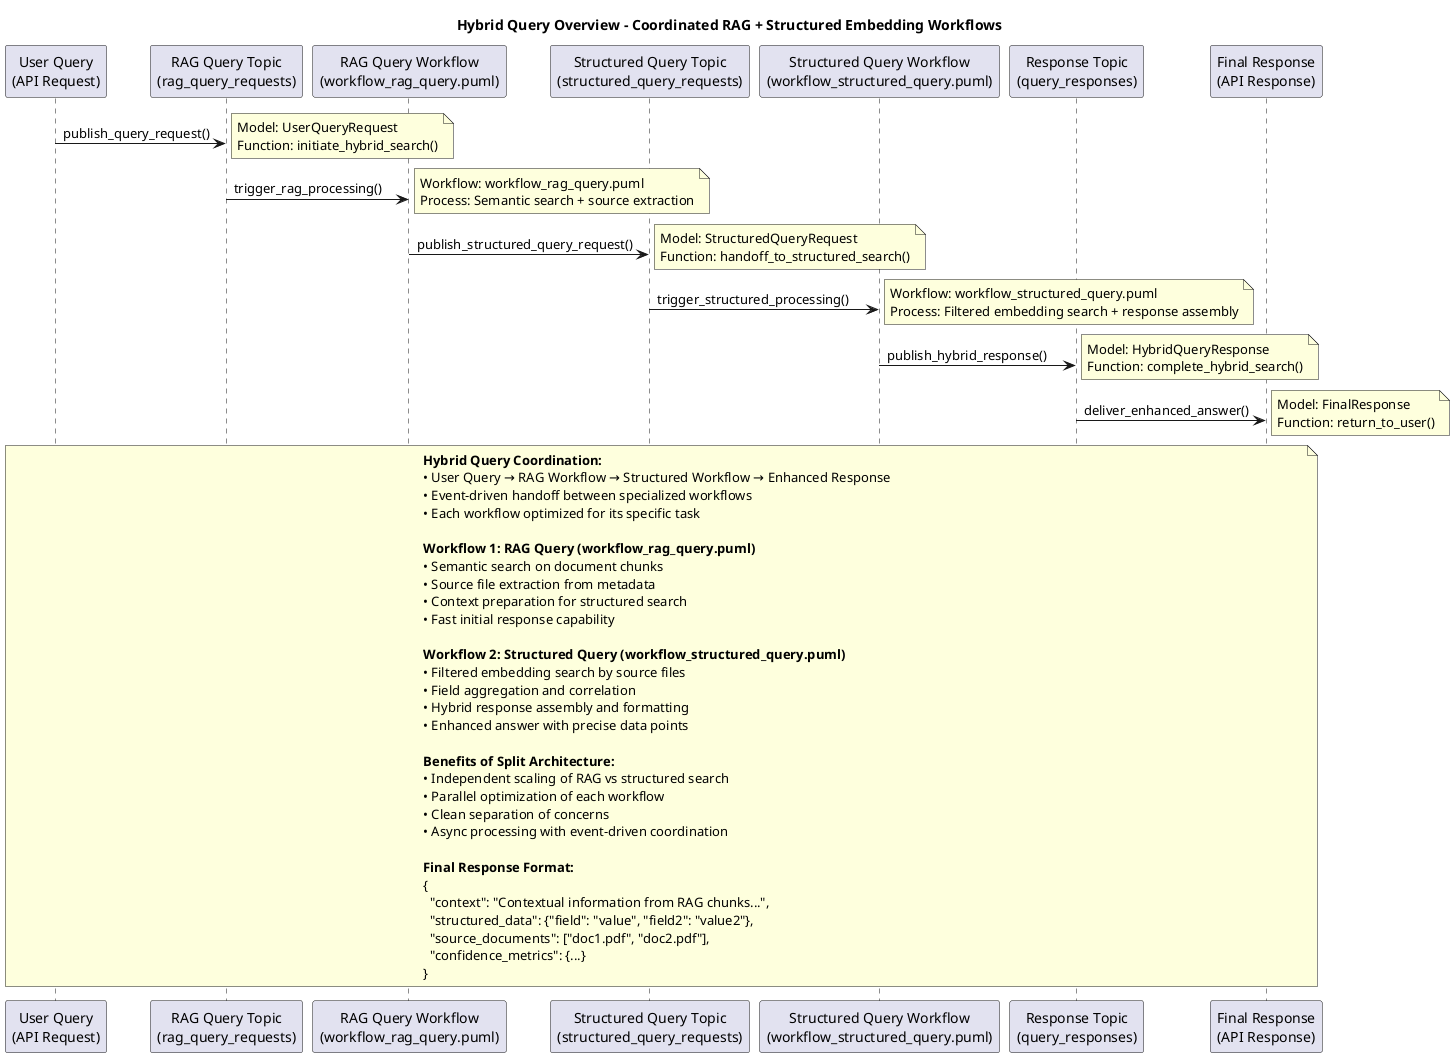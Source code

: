 @startuml workflow_hybrid_query_overview
title Hybrid Query Overview - Coordinated RAG + Structured Embedding Workflows

' Define workflow components
participant "User Query\n(API Request)" as user_query
participant "RAG Query Topic\n(rag_query_requests)" as rag_topic
participant "RAG Query Workflow\n(workflow_rag_query.puml)" as rag_workflow
participant "Structured Query Topic\n(structured_query_requests)" as structured_topic
participant "Structured Query Workflow\n(workflow_structured_query.puml)" as structured_workflow
participant "Response Topic\n(query_responses)" as response_topic
participant "Final Response\n(API Response)" as final_response

' Coordinated workflow execution
user_query -> rag_topic : publish_query_request()
note right : Model: UserQueryRequest\nFunction: initiate_hybrid_search()

rag_topic -> rag_workflow : trigger_rag_processing()
note right : Workflow: workflow_rag_query.puml\nProcess: Semantic search + source extraction

rag_workflow -> structured_topic : publish_structured_query_request()
note right : Model: StructuredQueryRequest\nFunction: handoff_to_structured_search()

structured_topic -> structured_workflow : trigger_structured_processing()
note right : Workflow: workflow_structured_query.puml\nProcess: Filtered embedding search + response assembly

structured_workflow -> response_topic : publish_hybrid_response()
note right : Model: HybridQueryResponse\nFunction: complete_hybrid_search()

response_topic -> final_response : deliver_enhanced_answer()
note right : Model: FinalResponse\nFunction: return_to_user()

note over user_query, final_response
    **Hybrid Query Coordination:**
    • User Query → RAG Workflow → Structured Workflow → Enhanced Response
    • Event-driven handoff between specialized workflows
    • Each workflow optimized for its specific task
    
    **Workflow 1: RAG Query (workflow_rag_query.puml)**
    • Semantic search on document chunks
    • Source file extraction from metadata
    • Context preparation for structured search
    • Fast initial response capability
    
    **Workflow 2: Structured Query (workflow_structured_query.puml)**
    • Filtered embedding search by source files
    • Field aggregation and correlation
    • Hybrid response assembly and formatting
    • Enhanced answer with precise data points
    
    **Benefits of Split Architecture:**
    • Independent scaling of RAG vs structured search
    • Parallel optimization of each workflow
    • Clean separation of concerns
    • Async processing with event-driven coordination
    
    **Final Response Format:**
    {
      "context": "Contextual information from RAG chunks...",
      "structured_data": {"field": "value", "field2": "value2"},
      "source_documents": ["doc1.pdf", "doc2.pdf"],
      "confidence_metrics": {...}
    }
end note

@enduml